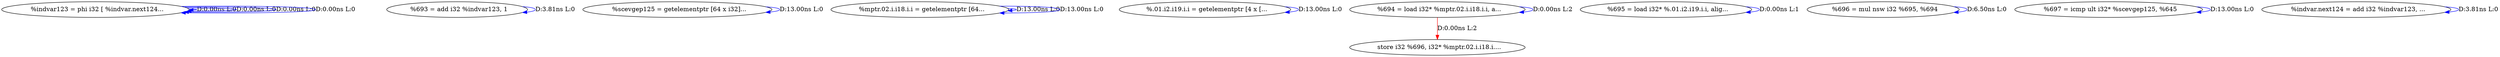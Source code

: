 digraph {
Node0x4188ee0[label="  %indvar123 = phi i32 [ %indvar.next124..."];
Node0x4188ee0 -> Node0x4188ee0[label="D:0.00ns L:0",color=blue];
Node0x4188ee0 -> Node0x4188ee0[label="D:0.00ns L:0",color=blue];
Node0x4188ee0 -> Node0x4188ee0[label="D:0.00ns L:0",color=blue];
Node0x4188ee0 -> Node0x4188ee0[label="D:0.00ns L:0",color=blue];
Node0x4189020[label="  %693 = add i32 %indvar123, 1"];
Node0x4189020 -> Node0x4189020[label="D:3.81ns L:0",color=blue];
Node0x4189160[label="  %scevgep125 = getelementptr [64 x i32]..."];
Node0x4189160 -> Node0x4189160[label="D:13.00ns L:0",color=blue];
Node0x41892a0[label="  %mptr.02.i.i18.i.i = getelementptr [64..."];
Node0x41892a0 -> Node0x41892a0[label="D:13.00ns L:0",color=blue];
Node0x41892a0 -> Node0x41892a0[label="D:13.00ns L:0",color=blue];
Node0x41893e0[label="  %.01.i2.i19.i.i = getelementptr [4 x [..."];
Node0x41893e0 -> Node0x41893e0[label="D:13.00ns L:0",color=blue];
Node0x4189520[label="  %694 = load i32* %mptr.02.i.i18.i.i, a..."];
Node0x4189520 -> Node0x4189520[label="D:0.00ns L:2",color=blue];
Node0x41898e0[label="  store i32 %696, i32* %mptr.02.i.i18.i...."];
Node0x4189520 -> Node0x41898e0[label="D:0.00ns L:2",color=red];
Node0x4189660[label="  %695 = load i32* %.01.i2.i19.i.i, alig..."];
Node0x4189660 -> Node0x4189660[label="D:0.00ns L:1",color=blue];
Node0x41897a0[label="  %696 = mul nsw i32 %695, %694"];
Node0x41897a0 -> Node0x41897a0[label="D:6.50ns L:0",color=blue];
Node0x4189a20[label="  %697 = icmp ult i32* %scevgep125, %645"];
Node0x4189a20 -> Node0x4189a20[label="D:13.00ns L:0",color=blue];
Node0x4189b60[label="  %indvar.next124 = add i32 %indvar123, ..."];
Node0x4189b60 -> Node0x4189b60[label="D:3.81ns L:0",color=blue];
}
